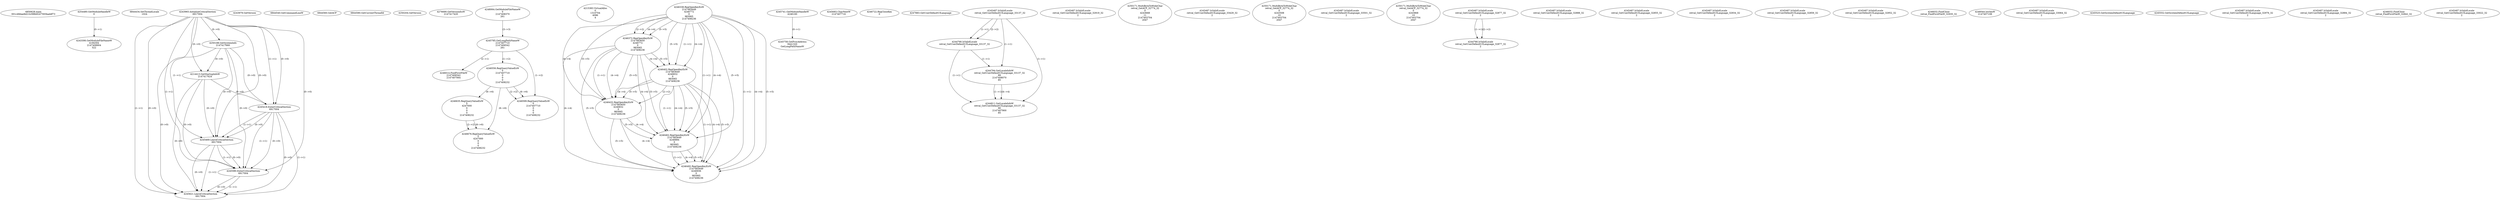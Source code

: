 // Global SCDG with merge call
digraph {
	0 [label="6850628.main
001c49dae8d21b398b9247593baddf73"]
	1 [label="4254480.GetModuleHandleW
0"]
	2 [label="6844434.SetThreadLocale
1024"]
	3 [label="4243965.InitializeCriticalSection
6917004"]
	4 [label="4243979.GetVersion
"]
	5 [label="4250188.GetSystemInfo
2147417660"]
	3 -> 5 [label="(0-->0)"]
	6 [label="6844540.GetCommandLineW
"]
	7 [label="4214413.GetStartupInfoW
2147417624"]
	3 -> 7 [label="(0-->0)"]
	5 -> 7 [label="(0-->0)"]
	8 [label="6844560.GetACP
"]
	9 [label="6844580.GetCurrentThreadId
"]
	10 [label="4250204.GetVersion
"]
	11 [label="4276690.GetVersionExW
2147417420"]
	12 [label="4243306.GetModuleFileNameW
4194304
2147408904
522"]
	1 -> 12 [label="(0-->1)"]
	13 [label="4248064.GetModuleFileNameW
0
2147408370
261"]
	14 [label="4215383.VirtualAlloc
0
1310704
4096
4"]
	15 [label="4246338.RegOpenKeyExW
2147483649
4246772
0
983065
2147408236"]
	16 [label="4246372.RegOpenKeyExW
2147483650
4246772
0
983065
2147408236"]
	15 -> 16 [label="(2-->2)"]
	15 -> 16 [label="(4-->4)"]
	15 -> 16 [label="(5-->5)"]
	17 [label="4245741.GetModuleHandleW
4246160"]
	18 [label="4245758.GetProcAddress
9441320
GetLongPathNameW"]
	17 -> 18 [label="(0-->1)"]
	19 [label="4245785.GetLongPathNameW
2147407710
2147406542
261"]
	13 -> 19 [label="(3-->3)"]
	20 [label="4245683.CharNextW
2147407716"]
	21 [label="4246014.FindFirstFileW
2147406542
2147407064"]
	19 -> 21 [label="(2-->1)"]
	22 [label="4246556.RegQueryValueExW
0
2147407710
0
0
0
2147408232"]
	19 -> 22 [label="(1-->2)"]
	23 [label="4246635.RegQueryValueExW
0
4247000
0
0
0
2147408232"]
	22 -> 23 [label="(6-->6)"]
	24 [label="4246676.RegQueryValueExW
0
4247000
0
0
0
2147408232"]
	23 -> 24 [label="(2-->2)"]
	22 -> 24 [label="(6-->6)"]
	23 -> 24 [label="(6-->6)"]
	25 [label="4246722.RegCloseKey
0"]
	26 [label="4247883.GetUserDefaultUILanguage
"]
	27 [label="4245418.EnterCriticalSection
6917004"]
	3 -> 27 [label="(1-->1)"]
	3 -> 27 [label="(0-->0)"]
	5 -> 27 [label="(0-->0)"]
	7 -> 27 [label="(0-->0)"]
	28 [label="4245469.LeaveCriticalSection
6917004"]
	3 -> 28 [label="(1-->1)"]
	27 -> 28 [label="(1-->1)"]
	3 -> 28 [label="(0-->0)"]
	5 -> 28 [label="(0-->0)"]
	7 -> 28 [label="(0-->0)"]
	27 -> 28 [label="(0-->0)"]
	29 [label="4245487.IsValidLocale
retval_GetUserDefaultUILanguage_33137_32
2"]
	30 [label="4244766.IsValidLocale
retval_GetUserDefaultUILanguage_33137_32
2"]
	29 -> 30 [label="(1-->1)"]
	29 -> 30 [label="(2-->2)"]
	31 [label="4244794.GetLocaleInfoW
retval_GetUserDefaultUILanguage_33137_32
89
2147408070
85"]
	29 -> 31 [label="(1-->1)"]
	30 -> 31 [label="(1-->1)"]
	32 [label="4244811.GetLocaleInfoW
retval_GetUserDefaultUILanguage_33137_32
90
2147407900
85"]
	29 -> 32 [label="(1-->1)"]
	30 -> 32 [label="(1-->1)"]
	31 -> 32 [label="(1-->1)"]
	31 -> 32 [label="(4-->4)"]
	33 [label="4246402.RegOpenKeyExW
2147483649
4246832
0
983065
2147408236"]
	15 -> 33 [label="(1-->1)"]
	15 -> 33 [label="(4-->4)"]
	16 -> 33 [label="(4-->4)"]
	15 -> 33 [label="(5-->5)"]
	16 -> 33 [label="(5-->5)"]
	34 [label="4246432.RegOpenKeyExW
2147483650
4246832
0
983065
2147408236"]
	16 -> 34 [label="(1-->1)"]
	33 -> 34 [label="(2-->2)"]
	15 -> 34 [label="(4-->4)"]
	16 -> 34 [label="(4-->4)"]
	33 -> 34 [label="(4-->4)"]
	15 -> 34 [label="(5-->5)"]
	16 -> 34 [label="(5-->5)"]
	33 -> 34 [label="(5-->5)"]
	35 [label="4246462.RegOpenKeyExW
2147483649
4246884
0
983065
2147408236"]
	15 -> 35 [label="(1-->1)"]
	33 -> 35 [label="(1-->1)"]
	15 -> 35 [label="(4-->4)"]
	16 -> 35 [label="(4-->4)"]
	33 -> 35 [label="(4-->4)"]
	34 -> 35 [label="(4-->4)"]
	15 -> 35 [label="(5-->5)"]
	16 -> 35 [label="(5-->5)"]
	33 -> 35 [label="(5-->5)"]
	34 -> 35 [label="(5-->5)"]
	36 [label="4246492.RegOpenKeyExW
2147483649
4246936
0
983065
2147408236"]
	15 -> 36 [label="(1-->1)"]
	33 -> 36 [label="(1-->1)"]
	35 -> 36 [label="(1-->1)"]
	15 -> 36 [label="(4-->4)"]
	16 -> 36 [label="(4-->4)"]
	33 -> 36 [label="(4-->4)"]
	34 -> 36 [label="(4-->4)"]
	35 -> 36 [label="(4-->4)"]
	15 -> 36 [label="(5-->5)"]
	16 -> 36 [label="(5-->5)"]
	33 -> 36 [label="(5-->5)"]
	34 -> 36 [label="(5-->5)"]
	35 -> 36 [label="(5-->5)"]
	37 [label="4245487.IsValidLocale
retval_GetUserDefaultUILanguage_32919_32
2"]
	38 [label="4250171.MultiByteToWideChar
retval_GetACP_32774_32
0
4243668
11
2147403704
2047"]
	39 [label="4245487.IsValidLocale
retval_GetUserDefaultUILanguage_33429_32
2"]
	40 [label="4250171.MultiByteToWideChar
retval_GetACP_32774_32
0
4243508
10
2147403704
2047"]
	41 [label="4245487.IsValidLocale
retval_GetUserDefaultUILanguage_33501_32
2"]
	42 [label="4250171.MultiByteToWideChar
retval_GetACP_32774_32
0
4243868
10
2147403704
2047"]
	43 [label="4245580.EnterCriticalSection
6917004"]
	3 -> 43 [label="(1-->1)"]
	27 -> 43 [label="(1-->1)"]
	28 -> 43 [label="(1-->1)"]
	3 -> 43 [label="(0-->0)"]
	5 -> 43 [label="(0-->0)"]
	7 -> 43 [label="(0-->0)"]
	27 -> 43 [label="(0-->0)"]
	28 -> 43 [label="(0-->0)"]
	44 [label="4245621.LeaveCriticalSection
6917004"]
	3 -> 44 [label="(1-->1)"]
	27 -> 44 [label="(1-->1)"]
	28 -> 44 [label="(1-->1)"]
	43 -> 44 [label="(1-->1)"]
	3 -> 44 [label="(0-->0)"]
	5 -> 44 [label="(0-->0)"]
	7 -> 44 [label="(0-->0)"]
	27 -> 44 [label="(0-->0)"]
	28 -> 44 [label="(0-->0)"]
	43 -> 44 [label="(0-->0)"]
	45 [label="4245487.IsValidLocale
retval_GetUserDefaultUILanguage_32877_32
2"]
	46 [label="4245487.IsValidLocale
retval_GetUserDefaultUILanguage_32888_32
2"]
	47 [label="4245487.IsValidLocale
retval_GetUserDefaultUILanguage_32855_32
2"]
	48 [label="4246599.RegQueryValueExW
0
2147407710
0
0
0
2147408232"]
	19 -> 48 [label="(1-->2)"]
	22 -> 48 [label="(2-->2)"]
	22 -> 48 [label="(6-->6)"]
	49 [label="4245487.IsValidLocale
retval_GetUserDefaultUILanguage_32934_32
2"]
	50 [label="4245487.IsValidLocale
retval_GetUserDefaultUILanguage_32859_32
2"]
	51 [label="4245487.IsValidLocale
retval_GetUserDefaultUILanguage_32952_32
2"]
	52 [label="4246032.FindClose
retval_FindFirstFileW_32935_32"]
	53 [label="4246044.lstrlenW
2147407108"]
	54 [label="4245487.IsValidLocale
retval_GetUserDefaultUILanguage_33064_32
2"]
	55 [label="4244766.IsValidLocale
retval_GetUserDefaultUILanguage_32877_32
2"]
	45 -> 55 [label="(1-->1)"]
	45 -> 55 [label="(2-->2)"]
	56 [label="4245525.GetSystemDefaultUILanguage
"]
	57 [label="4245552.GetSystemDefaultUILanguage
"]
	58 [label="4245487.IsValidLocale
retval_GetUserDefaultUILanguage_32976_32
2"]
	59 [label="4245487.IsValidLocale
retval_GetUserDefaultUILanguage_32884_32
2"]
	60 [label="4246032.FindClose
retval_FindFirstFileW_32842_32"]
	61 [label="4245487.IsValidLocale
retval_GetUserDefaultUILanguage_33022_32
2"]
}
